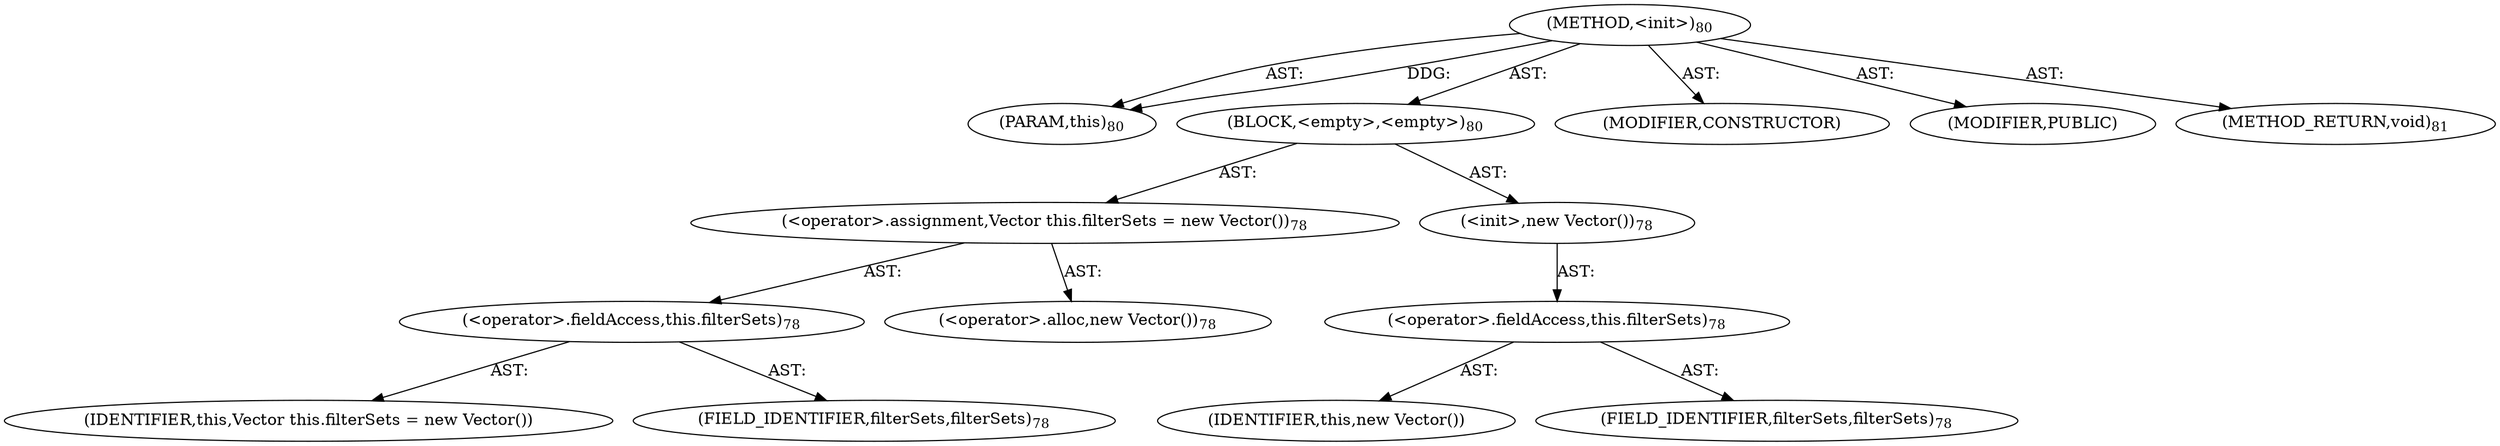 digraph "&lt;init&gt;" {  
"111669149696" [label = <(METHOD,&lt;init&gt;)<SUB>80</SUB>> ]
"115964116993" [label = <(PARAM,this)<SUB>80</SUB>> ]
"25769803776" [label = <(BLOCK,&lt;empty&gt;,&lt;empty&gt;)<SUB>80</SUB>> ]
"30064771072" [label = <(&lt;operator&gt;.assignment,Vector this.filterSets = new Vector())<SUB>78</SUB>> ]
"30064771073" [label = <(&lt;operator&gt;.fieldAccess,this.filterSets)<SUB>78</SUB>> ]
"68719476737" [label = <(IDENTIFIER,this,Vector this.filterSets = new Vector())> ]
"55834574848" [label = <(FIELD_IDENTIFIER,filterSets,filterSets)<SUB>78</SUB>> ]
"30064771074" [label = <(&lt;operator&gt;.alloc,new Vector())<SUB>78</SUB>> ]
"30064771075" [label = <(&lt;init&gt;,new Vector())<SUB>78</SUB>> ]
"30064771076" [label = <(&lt;operator&gt;.fieldAccess,this.filterSets)<SUB>78</SUB>> ]
"68719476738" [label = <(IDENTIFIER,this,new Vector())> ]
"55834574849" [label = <(FIELD_IDENTIFIER,filterSets,filterSets)<SUB>78</SUB>> ]
"133143986177" [label = <(MODIFIER,CONSTRUCTOR)> ]
"133143986178" [label = <(MODIFIER,PUBLIC)> ]
"128849018880" [label = <(METHOD_RETURN,void)<SUB>81</SUB>> ]
  "111669149696" -> "115964116993"  [ label = "AST: "] 
  "111669149696" -> "25769803776"  [ label = "AST: "] 
  "111669149696" -> "133143986177"  [ label = "AST: "] 
  "111669149696" -> "133143986178"  [ label = "AST: "] 
  "111669149696" -> "128849018880"  [ label = "AST: "] 
  "25769803776" -> "30064771072"  [ label = "AST: "] 
  "25769803776" -> "30064771075"  [ label = "AST: "] 
  "30064771072" -> "30064771073"  [ label = "AST: "] 
  "30064771072" -> "30064771074"  [ label = "AST: "] 
  "30064771073" -> "68719476737"  [ label = "AST: "] 
  "30064771073" -> "55834574848"  [ label = "AST: "] 
  "30064771075" -> "30064771076"  [ label = "AST: "] 
  "30064771076" -> "68719476738"  [ label = "AST: "] 
  "30064771076" -> "55834574849"  [ label = "AST: "] 
  "111669149696" -> "115964116993"  [ label = "DDG: "] 
}
